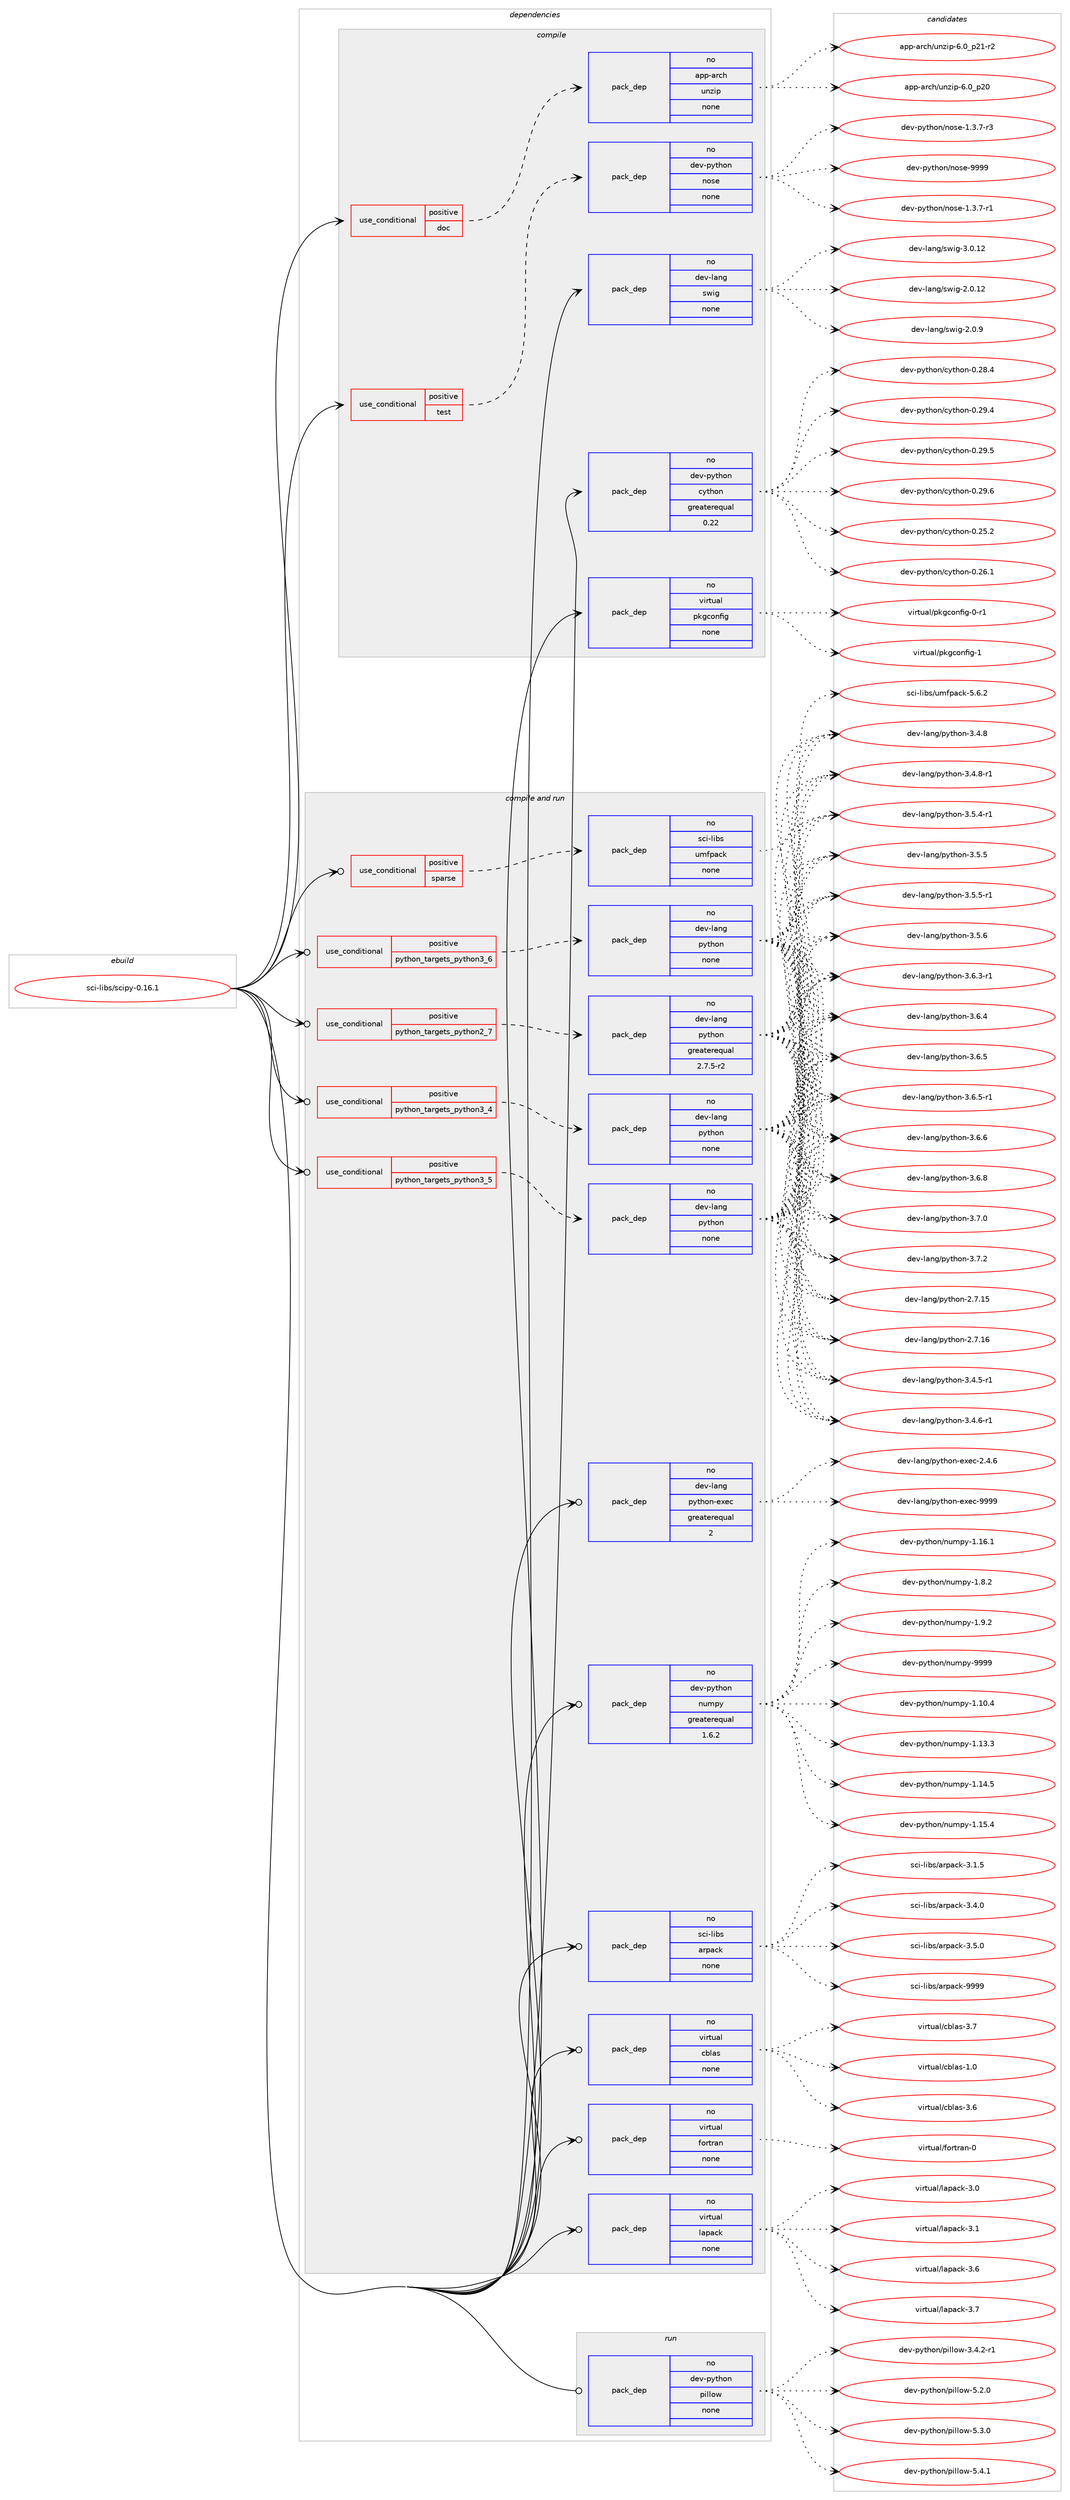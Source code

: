 digraph prolog {

# *************
# Graph options
# *************

newrank=true;
concentrate=true;
compound=true;
graph [rankdir=LR,fontname=Helvetica,fontsize=10,ranksep=1.5];#, ranksep=2.5, nodesep=0.2];
edge  [arrowhead=vee];
node  [fontname=Helvetica,fontsize=10];

# **********
# The ebuild
# **********

subgraph cluster_leftcol {
color=gray;
rank=same;
label=<<i>ebuild</i>>;
id [label="sci-libs/scipy-0.16.1", color=red, width=4, href="../sci-libs/scipy-0.16.1.svg"];
}

# ****************
# The dependencies
# ****************

subgraph cluster_midcol {
color=gray;
label=<<i>dependencies</i>>;
subgraph cluster_compile {
fillcolor="#eeeeee";
style=filled;
label=<<i>compile</i>>;
subgraph cond454065 {
dependency1696213 [label=<<TABLE BORDER="0" CELLBORDER="1" CELLSPACING="0" CELLPADDING="4"><TR><TD ROWSPAN="3" CELLPADDING="10">use_conditional</TD></TR><TR><TD>positive</TD></TR><TR><TD>doc</TD></TR></TABLE>>, shape=none, color=red];
subgraph pack1214340 {
dependency1696214 [label=<<TABLE BORDER="0" CELLBORDER="1" CELLSPACING="0" CELLPADDING="4" WIDTH="220"><TR><TD ROWSPAN="6" CELLPADDING="30">pack_dep</TD></TR><TR><TD WIDTH="110">no</TD></TR><TR><TD>app-arch</TD></TR><TR><TD>unzip</TD></TR><TR><TD>none</TD></TR><TR><TD></TD></TR></TABLE>>, shape=none, color=blue];
}
dependency1696213:e -> dependency1696214:w [weight=20,style="dashed",arrowhead="vee"];
}
id:e -> dependency1696213:w [weight=20,style="solid",arrowhead="vee"];
subgraph cond454066 {
dependency1696215 [label=<<TABLE BORDER="0" CELLBORDER="1" CELLSPACING="0" CELLPADDING="4"><TR><TD ROWSPAN="3" CELLPADDING="10">use_conditional</TD></TR><TR><TD>positive</TD></TR><TR><TD>test</TD></TR></TABLE>>, shape=none, color=red];
subgraph pack1214341 {
dependency1696216 [label=<<TABLE BORDER="0" CELLBORDER="1" CELLSPACING="0" CELLPADDING="4" WIDTH="220"><TR><TD ROWSPAN="6" CELLPADDING="30">pack_dep</TD></TR><TR><TD WIDTH="110">no</TD></TR><TR><TD>dev-python</TD></TR><TR><TD>nose</TD></TR><TR><TD>none</TD></TR><TR><TD></TD></TR></TABLE>>, shape=none, color=blue];
}
dependency1696215:e -> dependency1696216:w [weight=20,style="dashed",arrowhead="vee"];
}
id:e -> dependency1696215:w [weight=20,style="solid",arrowhead="vee"];
subgraph pack1214342 {
dependency1696217 [label=<<TABLE BORDER="0" CELLBORDER="1" CELLSPACING="0" CELLPADDING="4" WIDTH="220"><TR><TD ROWSPAN="6" CELLPADDING="30">pack_dep</TD></TR><TR><TD WIDTH="110">no</TD></TR><TR><TD>dev-lang</TD></TR><TR><TD>swig</TD></TR><TR><TD>none</TD></TR><TR><TD></TD></TR></TABLE>>, shape=none, color=blue];
}
id:e -> dependency1696217:w [weight=20,style="solid",arrowhead="vee"];
subgraph pack1214343 {
dependency1696218 [label=<<TABLE BORDER="0" CELLBORDER="1" CELLSPACING="0" CELLPADDING="4" WIDTH="220"><TR><TD ROWSPAN="6" CELLPADDING="30">pack_dep</TD></TR><TR><TD WIDTH="110">no</TD></TR><TR><TD>dev-python</TD></TR><TR><TD>cython</TD></TR><TR><TD>greaterequal</TD></TR><TR><TD>0.22</TD></TR></TABLE>>, shape=none, color=blue];
}
id:e -> dependency1696218:w [weight=20,style="solid",arrowhead="vee"];
subgraph pack1214344 {
dependency1696219 [label=<<TABLE BORDER="0" CELLBORDER="1" CELLSPACING="0" CELLPADDING="4" WIDTH="220"><TR><TD ROWSPAN="6" CELLPADDING="30">pack_dep</TD></TR><TR><TD WIDTH="110">no</TD></TR><TR><TD>virtual</TD></TR><TR><TD>pkgconfig</TD></TR><TR><TD>none</TD></TR><TR><TD></TD></TR></TABLE>>, shape=none, color=blue];
}
id:e -> dependency1696219:w [weight=20,style="solid",arrowhead="vee"];
}
subgraph cluster_compileandrun {
fillcolor="#eeeeee";
style=filled;
label=<<i>compile and run</i>>;
subgraph cond454067 {
dependency1696220 [label=<<TABLE BORDER="0" CELLBORDER="1" CELLSPACING="0" CELLPADDING="4"><TR><TD ROWSPAN="3" CELLPADDING="10">use_conditional</TD></TR><TR><TD>positive</TD></TR><TR><TD>python_targets_python2_7</TD></TR></TABLE>>, shape=none, color=red];
subgraph pack1214345 {
dependency1696221 [label=<<TABLE BORDER="0" CELLBORDER="1" CELLSPACING="0" CELLPADDING="4" WIDTH="220"><TR><TD ROWSPAN="6" CELLPADDING="30">pack_dep</TD></TR><TR><TD WIDTH="110">no</TD></TR><TR><TD>dev-lang</TD></TR><TR><TD>python</TD></TR><TR><TD>greaterequal</TD></TR><TR><TD>2.7.5-r2</TD></TR></TABLE>>, shape=none, color=blue];
}
dependency1696220:e -> dependency1696221:w [weight=20,style="dashed",arrowhead="vee"];
}
id:e -> dependency1696220:w [weight=20,style="solid",arrowhead="odotvee"];
subgraph cond454068 {
dependency1696222 [label=<<TABLE BORDER="0" CELLBORDER="1" CELLSPACING="0" CELLPADDING="4"><TR><TD ROWSPAN="3" CELLPADDING="10">use_conditional</TD></TR><TR><TD>positive</TD></TR><TR><TD>python_targets_python3_4</TD></TR></TABLE>>, shape=none, color=red];
subgraph pack1214346 {
dependency1696223 [label=<<TABLE BORDER="0" CELLBORDER="1" CELLSPACING="0" CELLPADDING="4" WIDTH="220"><TR><TD ROWSPAN="6" CELLPADDING="30">pack_dep</TD></TR><TR><TD WIDTH="110">no</TD></TR><TR><TD>dev-lang</TD></TR><TR><TD>python</TD></TR><TR><TD>none</TD></TR><TR><TD></TD></TR></TABLE>>, shape=none, color=blue];
}
dependency1696222:e -> dependency1696223:w [weight=20,style="dashed",arrowhead="vee"];
}
id:e -> dependency1696222:w [weight=20,style="solid",arrowhead="odotvee"];
subgraph cond454069 {
dependency1696224 [label=<<TABLE BORDER="0" CELLBORDER="1" CELLSPACING="0" CELLPADDING="4"><TR><TD ROWSPAN="3" CELLPADDING="10">use_conditional</TD></TR><TR><TD>positive</TD></TR><TR><TD>python_targets_python3_5</TD></TR></TABLE>>, shape=none, color=red];
subgraph pack1214347 {
dependency1696225 [label=<<TABLE BORDER="0" CELLBORDER="1" CELLSPACING="0" CELLPADDING="4" WIDTH="220"><TR><TD ROWSPAN="6" CELLPADDING="30">pack_dep</TD></TR><TR><TD WIDTH="110">no</TD></TR><TR><TD>dev-lang</TD></TR><TR><TD>python</TD></TR><TR><TD>none</TD></TR><TR><TD></TD></TR></TABLE>>, shape=none, color=blue];
}
dependency1696224:e -> dependency1696225:w [weight=20,style="dashed",arrowhead="vee"];
}
id:e -> dependency1696224:w [weight=20,style="solid",arrowhead="odotvee"];
subgraph cond454070 {
dependency1696226 [label=<<TABLE BORDER="0" CELLBORDER="1" CELLSPACING="0" CELLPADDING="4"><TR><TD ROWSPAN="3" CELLPADDING="10">use_conditional</TD></TR><TR><TD>positive</TD></TR><TR><TD>python_targets_python3_6</TD></TR></TABLE>>, shape=none, color=red];
subgraph pack1214348 {
dependency1696227 [label=<<TABLE BORDER="0" CELLBORDER="1" CELLSPACING="0" CELLPADDING="4" WIDTH="220"><TR><TD ROWSPAN="6" CELLPADDING="30">pack_dep</TD></TR><TR><TD WIDTH="110">no</TD></TR><TR><TD>dev-lang</TD></TR><TR><TD>python</TD></TR><TR><TD>none</TD></TR><TR><TD></TD></TR></TABLE>>, shape=none, color=blue];
}
dependency1696226:e -> dependency1696227:w [weight=20,style="dashed",arrowhead="vee"];
}
id:e -> dependency1696226:w [weight=20,style="solid",arrowhead="odotvee"];
subgraph cond454071 {
dependency1696228 [label=<<TABLE BORDER="0" CELLBORDER="1" CELLSPACING="0" CELLPADDING="4"><TR><TD ROWSPAN="3" CELLPADDING="10">use_conditional</TD></TR><TR><TD>positive</TD></TR><TR><TD>sparse</TD></TR></TABLE>>, shape=none, color=red];
subgraph pack1214349 {
dependency1696229 [label=<<TABLE BORDER="0" CELLBORDER="1" CELLSPACING="0" CELLPADDING="4" WIDTH="220"><TR><TD ROWSPAN="6" CELLPADDING="30">pack_dep</TD></TR><TR><TD WIDTH="110">no</TD></TR><TR><TD>sci-libs</TD></TR><TR><TD>umfpack</TD></TR><TR><TD>none</TD></TR><TR><TD></TD></TR></TABLE>>, shape=none, color=blue];
}
dependency1696228:e -> dependency1696229:w [weight=20,style="dashed",arrowhead="vee"];
}
id:e -> dependency1696228:w [weight=20,style="solid",arrowhead="odotvee"];
subgraph pack1214350 {
dependency1696230 [label=<<TABLE BORDER="0" CELLBORDER="1" CELLSPACING="0" CELLPADDING="4" WIDTH="220"><TR><TD ROWSPAN="6" CELLPADDING="30">pack_dep</TD></TR><TR><TD WIDTH="110">no</TD></TR><TR><TD>dev-lang</TD></TR><TR><TD>python-exec</TD></TR><TR><TD>greaterequal</TD></TR><TR><TD>2</TD></TR></TABLE>>, shape=none, color=blue];
}
id:e -> dependency1696230:w [weight=20,style="solid",arrowhead="odotvee"];
subgraph pack1214351 {
dependency1696231 [label=<<TABLE BORDER="0" CELLBORDER="1" CELLSPACING="0" CELLPADDING="4" WIDTH="220"><TR><TD ROWSPAN="6" CELLPADDING="30">pack_dep</TD></TR><TR><TD WIDTH="110">no</TD></TR><TR><TD>dev-python</TD></TR><TR><TD>numpy</TD></TR><TR><TD>greaterequal</TD></TR><TR><TD>1.6.2</TD></TR></TABLE>>, shape=none, color=blue];
}
id:e -> dependency1696231:w [weight=20,style="solid",arrowhead="odotvee"];
subgraph pack1214352 {
dependency1696232 [label=<<TABLE BORDER="0" CELLBORDER="1" CELLSPACING="0" CELLPADDING="4" WIDTH="220"><TR><TD ROWSPAN="6" CELLPADDING="30">pack_dep</TD></TR><TR><TD WIDTH="110">no</TD></TR><TR><TD>sci-libs</TD></TR><TR><TD>arpack</TD></TR><TR><TD>none</TD></TR><TR><TD></TD></TR></TABLE>>, shape=none, color=blue];
}
id:e -> dependency1696232:w [weight=20,style="solid",arrowhead="odotvee"];
subgraph pack1214353 {
dependency1696233 [label=<<TABLE BORDER="0" CELLBORDER="1" CELLSPACING="0" CELLPADDING="4" WIDTH="220"><TR><TD ROWSPAN="6" CELLPADDING="30">pack_dep</TD></TR><TR><TD WIDTH="110">no</TD></TR><TR><TD>virtual</TD></TR><TR><TD>cblas</TD></TR><TR><TD>none</TD></TR><TR><TD></TD></TR></TABLE>>, shape=none, color=blue];
}
id:e -> dependency1696233:w [weight=20,style="solid",arrowhead="odotvee"];
subgraph pack1214354 {
dependency1696234 [label=<<TABLE BORDER="0" CELLBORDER="1" CELLSPACING="0" CELLPADDING="4" WIDTH="220"><TR><TD ROWSPAN="6" CELLPADDING="30">pack_dep</TD></TR><TR><TD WIDTH="110">no</TD></TR><TR><TD>virtual</TD></TR><TR><TD>fortran</TD></TR><TR><TD>none</TD></TR><TR><TD></TD></TR></TABLE>>, shape=none, color=blue];
}
id:e -> dependency1696234:w [weight=20,style="solid",arrowhead="odotvee"];
subgraph pack1214355 {
dependency1696235 [label=<<TABLE BORDER="0" CELLBORDER="1" CELLSPACING="0" CELLPADDING="4" WIDTH="220"><TR><TD ROWSPAN="6" CELLPADDING="30">pack_dep</TD></TR><TR><TD WIDTH="110">no</TD></TR><TR><TD>virtual</TD></TR><TR><TD>lapack</TD></TR><TR><TD>none</TD></TR><TR><TD></TD></TR></TABLE>>, shape=none, color=blue];
}
id:e -> dependency1696235:w [weight=20,style="solid",arrowhead="odotvee"];
}
subgraph cluster_run {
fillcolor="#eeeeee";
style=filled;
label=<<i>run</i>>;
subgraph pack1214356 {
dependency1696236 [label=<<TABLE BORDER="0" CELLBORDER="1" CELLSPACING="0" CELLPADDING="4" WIDTH="220"><TR><TD ROWSPAN="6" CELLPADDING="30">pack_dep</TD></TR><TR><TD WIDTH="110">no</TD></TR><TR><TD>dev-python</TD></TR><TR><TD>pillow</TD></TR><TR><TD>none</TD></TR><TR><TD></TD></TR></TABLE>>, shape=none, color=blue];
}
id:e -> dependency1696236:w [weight=20,style="solid",arrowhead="odot"];
}
}

# **************
# The candidates
# **************

subgraph cluster_choices {
rank=same;
color=gray;
label=<<i>candidates</i>>;

subgraph choice1214340 {
color=black;
nodesep=1;
choice971121124597114991044711711012210511245544648951125048 [label="app-arch/unzip-6.0_p20", color=red, width=4,href="../app-arch/unzip-6.0_p20.svg"];
choice9711211245971149910447117110122105112455446489511250494511450 [label="app-arch/unzip-6.0_p21-r2", color=red, width=4,href="../app-arch/unzip-6.0_p21-r2.svg"];
dependency1696214:e -> choice971121124597114991044711711012210511245544648951125048:w [style=dotted,weight="100"];
dependency1696214:e -> choice9711211245971149910447117110122105112455446489511250494511450:w [style=dotted,weight="100"];
}
subgraph choice1214341 {
color=black;
nodesep=1;
choice10010111845112121116104111110471101111151014549465146554511449 [label="dev-python/nose-1.3.7-r1", color=red, width=4,href="../dev-python/nose-1.3.7-r1.svg"];
choice10010111845112121116104111110471101111151014549465146554511451 [label="dev-python/nose-1.3.7-r3", color=red, width=4,href="../dev-python/nose-1.3.7-r3.svg"];
choice10010111845112121116104111110471101111151014557575757 [label="dev-python/nose-9999", color=red, width=4,href="../dev-python/nose-9999.svg"];
dependency1696216:e -> choice10010111845112121116104111110471101111151014549465146554511449:w [style=dotted,weight="100"];
dependency1696216:e -> choice10010111845112121116104111110471101111151014549465146554511451:w [style=dotted,weight="100"];
dependency1696216:e -> choice10010111845112121116104111110471101111151014557575757:w [style=dotted,weight="100"];
}
subgraph choice1214342 {
color=black;
nodesep=1;
choice10010111845108971101034711511910510345504648464950 [label="dev-lang/swig-2.0.12", color=red, width=4,href="../dev-lang/swig-2.0.12.svg"];
choice100101118451089711010347115119105103455046484657 [label="dev-lang/swig-2.0.9", color=red, width=4,href="../dev-lang/swig-2.0.9.svg"];
choice10010111845108971101034711511910510345514648464950 [label="dev-lang/swig-3.0.12", color=red, width=4,href="../dev-lang/swig-3.0.12.svg"];
dependency1696217:e -> choice10010111845108971101034711511910510345504648464950:w [style=dotted,weight="100"];
dependency1696217:e -> choice100101118451089711010347115119105103455046484657:w [style=dotted,weight="100"];
dependency1696217:e -> choice10010111845108971101034711511910510345514648464950:w [style=dotted,weight="100"];
}
subgraph choice1214343 {
color=black;
nodesep=1;
choice10010111845112121116104111110479912111610411111045484650534650 [label="dev-python/cython-0.25.2", color=red, width=4,href="../dev-python/cython-0.25.2.svg"];
choice10010111845112121116104111110479912111610411111045484650544649 [label="dev-python/cython-0.26.1", color=red, width=4,href="../dev-python/cython-0.26.1.svg"];
choice10010111845112121116104111110479912111610411111045484650564652 [label="dev-python/cython-0.28.4", color=red, width=4,href="../dev-python/cython-0.28.4.svg"];
choice10010111845112121116104111110479912111610411111045484650574652 [label="dev-python/cython-0.29.4", color=red, width=4,href="../dev-python/cython-0.29.4.svg"];
choice10010111845112121116104111110479912111610411111045484650574653 [label="dev-python/cython-0.29.5", color=red, width=4,href="../dev-python/cython-0.29.5.svg"];
choice10010111845112121116104111110479912111610411111045484650574654 [label="dev-python/cython-0.29.6", color=red, width=4,href="../dev-python/cython-0.29.6.svg"];
dependency1696218:e -> choice10010111845112121116104111110479912111610411111045484650534650:w [style=dotted,weight="100"];
dependency1696218:e -> choice10010111845112121116104111110479912111610411111045484650544649:w [style=dotted,weight="100"];
dependency1696218:e -> choice10010111845112121116104111110479912111610411111045484650564652:w [style=dotted,weight="100"];
dependency1696218:e -> choice10010111845112121116104111110479912111610411111045484650574652:w [style=dotted,weight="100"];
dependency1696218:e -> choice10010111845112121116104111110479912111610411111045484650574653:w [style=dotted,weight="100"];
dependency1696218:e -> choice10010111845112121116104111110479912111610411111045484650574654:w [style=dotted,weight="100"];
}
subgraph choice1214344 {
color=black;
nodesep=1;
choice11810511411611797108471121071039911111010210510345484511449 [label="virtual/pkgconfig-0-r1", color=red, width=4,href="../virtual/pkgconfig-0-r1.svg"];
choice1181051141161179710847112107103991111101021051034549 [label="virtual/pkgconfig-1", color=red, width=4,href="../virtual/pkgconfig-1.svg"];
dependency1696219:e -> choice11810511411611797108471121071039911111010210510345484511449:w [style=dotted,weight="100"];
dependency1696219:e -> choice1181051141161179710847112107103991111101021051034549:w [style=dotted,weight="100"];
}
subgraph choice1214345 {
color=black;
nodesep=1;
choice10010111845108971101034711212111610411111045504655464953 [label="dev-lang/python-2.7.15", color=red, width=4,href="../dev-lang/python-2.7.15.svg"];
choice10010111845108971101034711212111610411111045504655464954 [label="dev-lang/python-2.7.16", color=red, width=4,href="../dev-lang/python-2.7.16.svg"];
choice1001011184510897110103471121211161041111104551465246534511449 [label="dev-lang/python-3.4.5-r1", color=red, width=4,href="../dev-lang/python-3.4.5-r1.svg"];
choice1001011184510897110103471121211161041111104551465246544511449 [label="dev-lang/python-3.4.6-r1", color=red, width=4,href="../dev-lang/python-3.4.6-r1.svg"];
choice100101118451089711010347112121116104111110455146524656 [label="dev-lang/python-3.4.8", color=red, width=4,href="../dev-lang/python-3.4.8.svg"];
choice1001011184510897110103471121211161041111104551465246564511449 [label="dev-lang/python-3.4.8-r1", color=red, width=4,href="../dev-lang/python-3.4.8-r1.svg"];
choice1001011184510897110103471121211161041111104551465346524511449 [label="dev-lang/python-3.5.4-r1", color=red, width=4,href="../dev-lang/python-3.5.4-r1.svg"];
choice100101118451089711010347112121116104111110455146534653 [label="dev-lang/python-3.5.5", color=red, width=4,href="../dev-lang/python-3.5.5.svg"];
choice1001011184510897110103471121211161041111104551465346534511449 [label="dev-lang/python-3.5.5-r1", color=red, width=4,href="../dev-lang/python-3.5.5-r1.svg"];
choice100101118451089711010347112121116104111110455146534654 [label="dev-lang/python-3.5.6", color=red, width=4,href="../dev-lang/python-3.5.6.svg"];
choice1001011184510897110103471121211161041111104551465446514511449 [label="dev-lang/python-3.6.3-r1", color=red, width=4,href="../dev-lang/python-3.6.3-r1.svg"];
choice100101118451089711010347112121116104111110455146544652 [label="dev-lang/python-3.6.4", color=red, width=4,href="../dev-lang/python-3.6.4.svg"];
choice100101118451089711010347112121116104111110455146544653 [label="dev-lang/python-3.6.5", color=red, width=4,href="../dev-lang/python-3.6.5.svg"];
choice1001011184510897110103471121211161041111104551465446534511449 [label="dev-lang/python-3.6.5-r1", color=red, width=4,href="../dev-lang/python-3.6.5-r1.svg"];
choice100101118451089711010347112121116104111110455146544654 [label="dev-lang/python-3.6.6", color=red, width=4,href="../dev-lang/python-3.6.6.svg"];
choice100101118451089711010347112121116104111110455146544656 [label="dev-lang/python-3.6.8", color=red, width=4,href="../dev-lang/python-3.6.8.svg"];
choice100101118451089711010347112121116104111110455146554648 [label="dev-lang/python-3.7.0", color=red, width=4,href="../dev-lang/python-3.7.0.svg"];
choice100101118451089711010347112121116104111110455146554650 [label="dev-lang/python-3.7.2", color=red, width=4,href="../dev-lang/python-3.7.2.svg"];
dependency1696221:e -> choice10010111845108971101034711212111610411111045504655464953:w [style=dotted,weight="100"];
dependency1696221:e -> choice10010111845108971101034711212111610411111045504655464954:w [style=dotted,weight="100"];
dependency1696221:e -> choice1001011184510897110103471121211161041111104551465246534511449:w [style=dotted,weight="100"];
dependency1696221:e -> choice1001011184510897110103471121211161041111104551465246544511449:w [style=dotted,weight="100"];
dependency1696221:e -> choice100101118451089711010347112121116104111110455146524656:w [style=dotted,weight="100"];
dependency1696221:e -> choice1001011184510897110103471121211161041111104551465246564511449:w [style=dotted,weight="100"];
dependency1696221:e -> choice1001011184510897110103471121211161041111104551465346524511449:w [style=dotted,weight="100"];
dependency1696221:e -> choice100101118451089711010347112121116104111110455146534653:w [style=dotted,weight="100"];
dependency1696221:e -> choice1001011184510897110103471121211161041111104551465346534511449:w [style=dotted,weight="100"];
dependency1696221:e -> choice100101118451089711010347112121116104111110455146534654:w [style=dotted,weight="100"];
dependency1696221:e -> choice1001011184510897110103471121211161041111104551465446514511449:w [style=dotted,weight="100"];
dependency1696221:e -> choice100101118451089711010347112121116104111110455146544652:w [style=dotted,weight="100"];
dependency1696221:e -> choice100101118451089711010347112121116104111110455146544653:w [style=dotted,weight="100"];
dependency1696221:e -> choice1001011184510897110103471121211161041111104551465446534511449:w [style=dotted,weight="100"];
dependency1696221:e -> choice100101118451089711010347112121116104111110455146544654:w [style=dotted,weight="100"];
dependency1696221:e -> choice100101118451089711010347112121116104111110455146544656:w [style=dotted,weight="100"];
dependency1696221:e -> choice100101118451089711010347112121116104111110455146554648:w [style=dotted,weight="100"];
dependency1696221:e -> choice100101118451089711010347112121116104111110455146554650:w [style=dotted,weight="100"];
}
subgraph choice1214346 {
color=black;
nodesep=1;
choice10010111845108971101034711212111610411111045504655464953 [label="dev-lang/python-2.7.15", color=red, width=4,href="../dev-lang/python-2.7.15.svg"];
choice10010111845108971101034711212111610411111045504655464954 [label="dev-lang/python-2.7.16", color=red, width=4,href="../dev-lang/python-2.7.16.svg"];
choice1001011184510897110103471121211161041111104551465246534511449 [label="dev-lang/python-3.4.5-r1", color=red, width=4,href="../dev-lang/python-3.4.5-r1.svg"];
choice1001011184510897110103471121211161041111104551465246544511449 [label="dev-lang/python-3.4.6-r1", color=red, width=4,href="../dev-lang/python-3.4.6-r1.svg"];
choice100101118451089711010347112121116104111110455146524656 [label="dev-lang/python-3.4.8", color=red, width=4,href="../dev-lang/python-3.4.8.svg"];
choice1001011184510897110103471121211161041111104551465246564511449 [label="dev-lang/python-3.4.8-r1", color=red, width=4,href="../dev-lang/python-3.4.8-r1.svg"];
choice1001011184510897110103471121211161041111104551465346524511449 [label="dev-lang/python-3.5.4-r1", color=red, width=4,href="../dev-lang/python-3.5.4-r1.svg"];
choice100101118451089711010347112121116104111110455146534653 [label="dev-lang/python-3.5.5", color=red, width=4,href="../dev-lang/python-3.5.5.svg"];
choice1001011184510897110103471121211161041111104551465346534511449 [label="dev-lang/python-3.5.5-r1", color=red, width=4,href="../dev-lang/python-3.5.5-r1.svg"];
choice100101118451089711010347112121116104111110455146534654 [label="dev-lang/python-3.5.6", color=red, width=4,href="../dev-lang/python-3.5.6.svg"];
choice1001011184510897110103471121211161041111104551465446514511449 [label="dev-lang/python-3.6.3-r1", color=red, width=4,href="../dev-lang/python-3.6.3-r1.svg"];
choice100101118451089711010347112121116104111110455146544652 [label="dev-lang/python-3.6.4", color=red, width=4,href="../dev-lang/python-3.6.4.svg"];
choice100101118451089711010347112121116104111110455146544653 [label="dev-lang/python-3.6.5", color=red, width=4,href="../dev-lang/python-3.6.5.svg"];
choice1001011184510897110103471121211161041111104551465446534511449 [label="dev-lang/python-3.6.5-r1", color=red, width=4,href="../dev-lang/python-3.6.5-r1.svg"];
choice100101118451089711010347112121116104111110455146544654 [label="dev-lang/python-3.6.6", color=red, width=4,href="../dev-lang/python-3.6.6.svg"];
choice100101118451089711010347112121116104111110455146544656 [label="dev-lang/python-3.6.8", color=red, width=4,href="../dev-lang/python-3.6.8.svg"];
choice100101118451089711010347112121116104111110455146554648 [label="dev-lang/python-3.7.0", color=red, width=4,href="../dev-lang/python-3.7.0.svg"];
choice100101118451089711010347112121116104111110455146554650 [label="dev-lang/python-3.7.2", color=red, width=4,href="../dev-lang/python-3.7.2.svg"];
dependency1696223:e -> choice10010111845108971101034711212111610411111045504655464953:w [style=dotted,weight="100"];
dependency1696223:e -> choice10010111845108971101034711212111610411111045504655464954:w [style=dotted,weight="100"];
dependency1696223:e -> choice1001011184510897110103471121211161041111104551465246534511449:w [style=dotted,weight="100"];
dependency1696223:e -> choice1001011184510897110103471121211161041111104551465246544511449:w [style=dotted,weight="100"];
dependency1696223:e -> choice100101118451089711010347112121116104111110455146524656:w [style=dotted,weight="100"];
dependency1696223:e -> choice1001011184510897110103471121211161041111104551465246564511449:w [style=dotted,weight="100"];
dependency1696223:e -> choice1001011184510897110103471121211161041111104551465346524511449:w [style=dotted,weight="100"];
dependency1696223:e -> choice100101118451089711010347112121116104111110455146534653:w [style=dotted,weight="100"];
dependency1696223:e -> choice1001011184510897110103471121211161041111104551465346534511449:w [style=dotted,weight="100"];
dependency1696223:e -> choice100101118451089711010347112121116104111110455146534654:w [style=dotted,weight="100"];
dependency1696223:e -> choice1001011184510897110103471121211161041111104551465446514511449:w [style=dotted,weight="100"];
dependency1696223:e -> choice100101118451089711010347112121116104111110455146544652:w [style=dotted,weight="100"];
dependency1696223:e -> choice100101118451089711010347112121116104111110455146544653:w [style=dotted,weight="100"];
dependency1696223:e -> choice1001011184510897110103471121211161041111104551465446534511449:w [style=dotted,weight="100"];
dependency1696223:e -> choice100101118451089711010347112121116104111110455146544654:w [style=dotted,weight="100"];
dependency1696223:e -> choice100101118451089711010347112121116104111110455146544656:w [style=dotted,weight="100"];
dependency1696223:e -> choice100101118451089711010347112121116104111110455146554648:w [style=dotted,weight="100"];
dependency1696223:e -> choice100101118451089711010347112121116104111110455146554650:w [style=dotted,weight="100"];
}
subgraph choice1214347 {
color=black;
nodesep=1;
choice10010111845108971101034711212111610411111045504655464953 [label="dev-lang/python-2.7.15", color=red, width=4,href="../dev-lang/python-2.7.15.svg"];
choice10010111845108971101034711212111610411111045504655464954 [label="dev-lang/python-2.7.16", color=red, width=4,href="../dev-lang/python-2.7.16.svg"];
choice1001011184510897110103471121211161041111104551465246534511449 [label="dev-lang/python-3.4.5-r1", color=red, width=4,href="../dev-lang/python-3.4.5-r1.svg"];
choice1001011184510897110103471121211161041111104551465246544511449 [label="dev-lang/python-3.4.6-r1", color=red, width=4,href="../dev-lang/python-3.4.6-r1.svg"];
choice100101118451089711010347112121116104111110455146524656 [label="dev-lang/python-3.4.8", color=red, width=4,href="../dev-lang/python-3.4.8.svg"];
choice1001011184510897110103471121211161041111104551465246564511449 [label="dev-lang/python-3.4.8-r1", color=red, width=4,href="../dev-lang/python-3.4.8-r1.svg"];
choice1001011184510897110103471121211161041111104551465346524511449 [label="dev-lang/python-3.5.4-r1", color=red, width=4,href="../dev-lang/python-3.5.4-r1.svg"];
choice100101118451089711010347112121116104111110455146534653 [label="dev-lang/python-3.5.5", color=red, width=4,href="../dev-lang/python-3.5.5.svg"];
choice1001011184510897110103471121211161041111104551465346534511449 [label="dev-lang/python-3.5.5-r1", color=red, width=4,href="../dev-lang/python-3.5.5-r1.svg"];
choice100101118451089711010347112121116104111110455146534654 [label="dev-lang/python-3.5.6", color=red, width=4,href="../dev-lang/python-3.5.6.svg"];
choice1001011184510897110103471121211161041111104551465446514511449 [label="dev-lang/python-3.6.3-r1", color=red, width=4,href="../dev-lang/python-3.6.3-r1.svg"];
choice100101118451089711010347112121116104111110455146544652 [label="dev-lang/python-3.6.4", color=red, width=4,href="../dev-lang/python-3.6.4.svg"];
choice100101118451089711010347112121116104111110455146544653 [label="dev-lang/python-3.6.5", color=red, width=4,href="../dev-lang/python-3.6.5.svg"];
choice1001011184510897110103471121211161041111104551465446534511449 [label="dev-lang/python-3.6.5-r1", color=red, width=4,href="../dev-lang/python-3.6.5-r1.svg"];
choice100101118451089711010347112121116104111110455146544654 [label="dev-lang/python-3.6.6", color=red, width=4,href="../dev-lang/python-3.6.6.svg"];
choice100101118451089711010347112121116104111110455146544656 [label="dev-lang/python-3.6.8", color=red, width=4,href="../dev-lang/python-3.6.8.svg"];
choice100101118451089711010347112121116104111110455146554648 [label="dev-lang/python-3.7.0", color=red, width=4,href="../dev-lang/python-3.7.0.svg"];
choice100101118451089711010347112121116104111110455146554650 [label="dev-lang/python-3.7.2", color=red, width=4,href="../dev-lang/python-3.7.2.svg"];
dependency1696225:e -> choice10010111845108971101034711212111610411111045504655464953:w [style=dotted,weight="100"];
dependency1696225:e -> choice10010111845108971101034711212111610411111045504655464954:w [style=dotted,weight="100"];
dependency1696225:e -> choice1001011184510897110103471121211161041111104551465246534511449:w [style=dotted,weight="100"];
dependency1696225:e -> choice1001011184510897110103471121211161041111104551465246544511449:w [style=dotted,weight="100"];
dependency1696225:e -> choice100101118451089711010347112121116104111110455146524656:w [style=dotted,weight="100"];
dependency1696225:e -> choice1001011184510897110103471121211161041111104551465246564511449:w [style=dotted,weight="100"];
dependency1696225:e -> choice1001011184510897110103471121211161041111104551465346524511449:w [style=dotted,weight="100"];
dependency1696225:e -> choice100101118451089711010347112121116104111110455146534653:w [style=dotted,weight="100"];
dependency1696225:e -> choice1001011184510897110103471121211161041111104551465346534511449:w [style=dotted,weight="100"];
dependency1696225:e -> choice100101118451089711010347112121116104111110455146534654:w [style=dotted,weight="100"];
dependency1696225:e -> choice1001011184510897110103471121211161041111104551465446514511449:w [style=dotted,weight="100"];
dependency1696225:e -> choice100101118451089711010347112121116104111110455146544652:w [style=dotted,weight="100"];
dependency1696225:e -> choice100101118451089711010347112121116104111110455146544653:w [style=dotted,weight="100"];
dependency1696225:e -> choice1001011184510897110103471121211161041111104551465446534511449:w [style=dotted,weight="100"];
dependency1696225:e -> choice100101118451089711010347112121116104111110455146544654:w [style=dotted,weight="100"];
dependency1696225:e -> choice100101118451089711010347112121116104111110455146544656:w [style=dotted,weight="100"];
dependency1696225:e -> choice100101118451089711010347112121116104111110455146554648:w [style=dotted,weight="100"];
dependency1696225:e -> choice100101118451089711010347112121116104111110455146554650:w [style=dotted,weight="100"];
}
subgraph choice1214348 {
color=black;
nodesep=1;
choice10010111845108971101034711212111610411111045504655464953 [label="dev-lang/python-2.7.15", color=red, width=4,href="../dev-lang/python-2.7.15.svg"];
choice10010111845108971101034711212111610411111045504655464954 [label="dev-lang/python-2.7.16", color=red, width=4,href="../dev-lang/python-2.7.16.svg"];
choice1001011184510897110103471121211161041111104551465246534511449 [label="dev-lang/python-3.4.5-r1", color=red, width=4,href="../dev-lang/python-3.4.5-r1.svg"];
choice1001011184510897110103471121211161041111104551465246544511449 [label="dev-lang/python-3.4.6-r1", color=red, width=4,href="../dev-lang/python-3.4.6-r1.svg"];
choice100101118451089711010347112121116104111110455146524656 [label="dev-lang/python-3.4.8", color=red, width=4,href="../dev-lang/python-3.4.8.svg"];
choice1001011184510897110103471121211161041111104551465246564511449 [label="dev-lang/python-3.4.8-r1", color=red, width=4,href="../dev-lang/python-3.4.8-r1.svg"];
choice1001011184510897110103471121211161041111104551465346524511449 [label="dev-lang/python-3.5.4-r1", color=red, width=4,href="../dev-lang/python-3.5.4-r1.svg"];
choice100101118451089711010347112121116104111110455146534653 [label="dev-lang/python-3.5.5", color=red, width=4,href="../dev-lang/python-3.5.5.svg"];
choice1001011184510897110103471121211161041111104551465346534511449 [label="dev-lang/python-3.5.5-r1", color=red, width=4,href="../dev-lang/python-3.5.5-r1.svg"];
choice100101118451089711010347112121116104111110455146534654 [label="dev-lang/python-3.5.6", color=red, width=4,href="../dev-lang/python-3.5.6.svg"];
choice1001011184510897110103471121211161041111104551465446514511449 [label="dev-lang/python-3.6.3-r1", color=red, width=4,href="../dev-lang/python-3.6.3-r1.svg"];
choice100101118451089711010347112121116104111110455146544652 [label="dev-lang/python-3.6.4", color=red, width=4,href="../dev-lang/python-3.6.4.svg"];
choice100101118451089711010347112121116104111110455146544653 [label="dev-lang/python-3.6.5", color=red, width=4,href="../dev-lang/python-3.6.5.svg"];
choice1001011184510897110103471121211161041111104551465446534511449 [label="dev-lang/python-3.6.5-r1", color=red, width=4,href="../dev-lang/python-3.6.5-r1.svg"];
choice100101118451089711010347112121116104111110455146544654 [label="dev-lang/python-3.6.6", color=red, width=4,href="../dev-lang/python-3.6.6.svg"];
choice100101118451089711010347112121116104111110455146544656 [label="dev-lang/python-3.6.8", color=red, width=4,href="../dev-lang/python-3.6.8.svg"];
choice100101118451089711010347112121116104111110455146554648 [label="dev-lang/python-3.7.0", color=red, width=4,href="../dev-lang/python-3.7.0.svg"];
choice100101118451089711010347112121116104111110455146554650 [label="dev-lang/python-3.7.2", color=red, width=4,href="../dev-lang/python-3.7.2.svg"];
dependency1696227:e -> choice10010111845108971101034711212111610411111045504655464953:w [style=dotted,weight="100"];
dependency1696227:e -> choice10010111845108971101034711212111610411111045504655464954:w [style=dotted,weight="100"];
dependency1696227:e -> choice1001011184510897110103471121211161041111104551465246534511449:w [style=dotted,weight="100"];
dependency1696227:e -> choice1001011184510897110103471121211161041111104551465246544511449:w [style=dotted,weight="100"];
dependency1696227:e -> choice100101118451089711010347112121116104111110455146524656:w [style=dotted,weight="100"];
dependency1696227:e -> choice1001011184510897110103471121211161041111104551465246564511449:w [style=dotted,weight="100"];
dependency1696227:e -> choice1001011184510897110103471121211161041111104551465346524511449:w [style=dotted,weight="100"];
dependency1696227:e -> choice100101118451089711010347112121116104111110455146534653:w [style=dotted,weight="100"];
dependency1696227:e -> choice1001011184510897110103471121211161041111104551465346534511449:w [style=dotted,weight="100"];
dependency1696227:e -> choice100101118451089711010347112121116104111110455146534654:w [style=dotted,weight="100"];
dependency1696227:e -> choice1001011184510897110103471121211161041111104551465446514511449:w [style=dotted,weight="100"];
dependency1696227:e -> choice100101118451089711010347112121116104111110455146544652:w [style=dotted,weight="100"];
dependency1696227:e -> choice100101118451089711010347112121116104111110455146544653:w [style=dotted,weight="100"];
dependency1696227:e -> choice1001011184510897110103471121211161041111104551465446534511449:w [style=dotted,weight="100"];
dependency1696227:e -> choice100101118451089711010347112121116104111110455146544654:w [style=dotted,weight="100"];
dependency1696227:e -> choice100101118451089711010347112121116104111110455146544656:w [style=dotted,weight="100"];
dependency1696227:e -> choice100101118451089711010347112121116104111110455146554648:w [style=dotted,weight="100"];
dependency1696227:e -> choice100101118451089711010347112121116104111110455146554650:w [style=dotted,weight="100"];
}
subgraph choice1214349 {
color=black;
nodesep=1;
choice115991054510810598115471171091021129799107455346544650 [label="sci-libs/umfpack-5.6.2", color=red, width=4,href="../sci-libs/umfpack-5.6.2.svg"];
dependency1696229:e -> choice115991054510810598115471171091021129799107455346544650:w [style=dotted,weight="100"];
}
subgraph choice1214350 {
color=black;
nodesep=1;
choice1001011184510897110103471121211161041111104510112010199455046524654 [label="dev-lang/python-exec-2.4.6", color=red, width=4,href="../dev-lang/python-exec-2.4.6.svg"];
choice10010111845108971101034711212111610411111045101120101994557575757 [label="dev-lang/python-exec-9999", color=red, width=4,href="../dev-lang/python-exec-9999.svg"];
dependency1696230:e -> choice1001011184510897110103471121211161041111104510112010199455046524654:w [style=dotted,weight="100"];
dependency1696230:e -> choice10010111845108971101034711212111610411111045101120101994557575757:w [style=dotted,weight="100"];
}
subgraph choice1214351 {
color=black;
nodesep=1;
choice100101118451121211161041111104711011710911212145494649484652 [label="dev-python/numpy-1.10.4", color=red, width=4,href="../dev-python/numpy-1.10.4.svg"];
choice100101118451121211161041111104711011710911212145494649514651 [label="dev-python/numpy-1.13.3", color=red, width=4,href="../dev-python/numpy-1.13.3.svg"];
choice100101118451121211161041111104711011710911212145494649524653 [label="dev-python/numpy-1.14.5", color=red, width=4,href="../dev-python/numpy-1.14.5.svg"];
choice100101118451121211161041111104711011710911212145494649534652 [label="dev-python/numpy-1.15.4", color=red, width=4,href="../dev-python/numpy-1.15.4.svg"];
choice100101118451121211161041111104711011710911212145494649544649 [label="dev-python/numpy-1.16.1", color=red, width=4,href="../dev-python/numpy-1.16.1.svg"];
choice1001011184511212111610411111047110117109112121454946564650 [label="dev-python/numpy-1.8.2", color=red, width=4,href="../dev-python/numpy-1.8.2.svg"];
choice1001011184511212111610411111047110117109112121454946574650 [label="dev-python/numpy-1.9.2", color=red, width=4,href="../dev-python/numpy-1.9.2.svg"];
choice10010111845112121116104111110471101171091121214557575757 [label="dev-python/numpy-9999", color=red, width=4,href="../dev-python/numpy-9999.svg"];
dependency1696231:e -> choice100101118451121211161041111104711011710911212145494649484652:w [style=dotted,weight="100"];
dependency1696231:e -> choice100101118451121211161041111104711011710911212145494649514651:w [style=dotted,weight="100"];
dependency1696231:e -> choice100101118451121211161041111104711011710911212145494649524653:w [style=dotted,weight="100"];
dependency1696231:e -> choice100101118451121211161041111104711011710911212145494649534652:w [style=dotted,weight="100"];
dependency1696231:e -> choice100101118451121211161041111104711011710911212145494649544649:w [style=dotted,weight="100"];
dependency1696231:e -> choice1001011184511212111610411111047110117109112121454946564650:w [style=dotted,weight="100"];
dependency1696231:e -> choice1001011184511212111610411111047110117109112121454946574650:w [style=dotted,weight="100"];
dependency1696231:e -> choice10010111845112121116104111110471101171091121214557575757:w [style=dotted,weight="100"];
}
subgraph choice1214352 {
color=black;
nodesep=1;
choice11599105451081059811547971141129799107455146494653 [label="sci-libs/arpack-3.1.5", color=red, width=4,href="../sci-libs/arpack-3.1.5.svg"];
choice11599105451081059811547971141129799107455146524648 [label="sci-libs/arpack-3.4.0", color=red, width=4,href="../sci-libs/arpack-3.4.0.svg"];
choice11599105451081059811547971141129799107455146534648 [label="sci-libs/arpack-3.5.0", color=red, width=4,href="../sci-libs/arpack-3.5.0.svg"];
choice115991054510810598115479711411297991074557575757 [label="sci-libs/arpack-9999", color=red, width=4,href="../sci-libs/arpack-9999.svg"];
dependency1696232:e -> choice11599105451081059811547971141129799107455146494653:w [style=dotted,weight="100"];
dependency1696232:e -> choice11599105451081059811547971141129799107455146524648:w [style=dotted,weight="100"];
dependency1696232:e -> choice11599105451081059811547971141129799107455146534648:w [style=dotted,weight="100"];
dependency1696232:e -> choice115991054510810598115479711411297991074557575757:w [style=dotted,weight="100"];
}
subgraph choice1214353 {
color=black;
nodesep=1;
choice118105114116117971084799981089711545494648 [label="virtual/cblas-1.0", color=red, width=4,href="../virtual/cblas-1.0.svg"];
choice118105114116117971084799981089711545514654 [label="virtual/cblas-3.6", color=red, width=4,href="../virtual/cblas-3.6.svg"];
choice118105114116117971084799981089711545514655 [label="virtual/cblas-3.7", color=red, width=4,href="../virtual/cblas-3.7.svg"];
dependency1696233:e -> choice118105114116117971084799981089711545494648:w [style=dotted,weight="100"];
dependency1696233:e -> choice118105114116117971084799981089711545514654:w [style=dotted,weight="100"];
dependency1696233:e -> choice118105114116117971084799981089711545514655:w [style=dotted,weight="100"];
}
subgraph choice1214354 {
color=black;
nodesep=1;
choice1181051141161179710847102111114116114971104548 [label="virtual/fortran-0", color=red, width=4,href="../virtual/fortran-0.svg"];
dependency1696234:e -> choice1181051141161179710847102111114116114971104548:w [style=dotted,weight="100"];
}
subgraph choice1214355 {
color=black;
nodesep=1;
choice118105114116117971084710897112979910745514648 [label="virtual/lapack-3.0", color=red, width=4,href="../virtual/lapack-3.0.svg"];
choice118105114116117971084710897112979910745514649 [label="virtual/lapack-3.1", color=red, width=4,href="../virtual/lapack-3.1.svg"];
choice118105114116117971084710897112979910745514654 [label="virtual/lapack-3.6", color=red, width=4,href="../virtual/lapack-3.6.svg"];
choice118105114116117971084710897112979910745514655 [label="virtual/lapack-3.7", color=red, width=4,href="../virtual/lapack-3.7.svg"];
dependency1696235:e -> choice118105114116117971084710897112979910745514648:w [style=dotted,weight="100"];
dependency1696235:e -> choice118105114116117971084710897112979910745514649:w [style=dotted,weight="100"];
dependency1696235:e -> choice118105114116117971084710897112979910745514654:w [style=dotted,weight="100"];
dependency1696235:e -> choice118105114116117971084710897112979910745514655:w [style=dotted,weight="100"];
}
subgraph choice1214356 {
color=black;
nodesep=1;
choice10010111845112121116104111110471121051081081111194551465246504511449 [label="dev-python/pillow-3.4.2-r1", color=red, width=4,href="../dev-python/pillow-3.4.2-r1.svg"];
choice1001011184511212111610411111047112105108108111119455346504648 [label="dev-python/pillow-5.2.0", color=red, width=4,href="../dev-python/pillow-5.2.0.svg"];
choice1001011184511212111610411111047112105108108111119455346514648 [label="dev-python/pillow-5.3.0", color=red, width=4,href="../dev-python/pillow-5.3.0.svg"];
choice1001011184511212111610411111047112105108108111119455346524649 [label="dev-python/pillow-5.4.1", color=red, width=4,href="../dev-python/pillow-5.4.1.svg"];
dependency1696236:e -> choice10010111845112121116104111110471121051081081111194551465246504511449:w [style=dotted,weight="100"];
dependency1696236:e -> choice1001011184511212111610411111047112105108108111119455346504648:w [style=dotted,weight="100"];
dependency1696236:e -> choice1001011184511212111610411111047112105108108111119455346514648:w [style=dotted,weight="100"];
dependency1696236:e -> choice1001011184511212111610411111047112105108108111119455346524649:w [style=dotted,weight="100"];
}
}

}
